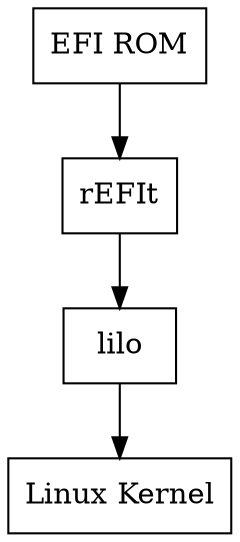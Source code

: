 digraph bootchain {
"EFI ROM" -> "rEFIt";
"rEFIt" -> "lilo";
"lilo" -> "Linux Kernel";
"EFI ROM" [shape=box];
"rEFIt" [shape=box];
"lilo" [shape=box];
"Linux Kernel" [shape=box];
}
